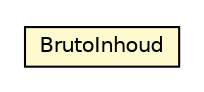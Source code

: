 #!/usr/local/bin/dot
#
# Class diagram 
# Generated by UMLGraph version R5_6-24-gf6e263 (http://www.umlgraph.org/)
#

digraph G {
	edge [fontname="Helvetica",fontsize=10,labelfontname="Helvetica",labelfontsize=10];
	node [fontname="Helvetica",fontsize=10,shape=plaintext];
	nodesep=0.25;
	ranksep=0.5;
	// nl.egem.stuf.sector.bg._0204.VBOFund.BrutoInhoud
	c214603 [label=<<table title="nl.egem.stuf.sector.bg._0204.VBOFund.BrutoInhoud" border="0" cellborder="1" cellspacing="0" cellpadding="2" port="p" bgcolor="lemonChiffon" href="./VBOFund.BrutoInhoud.html">
		<tr><td><table border="0" cellspacing="0" cellpadding="1">
<tr><td align="center" balign="center"> BrutoInhoud </td></tr>
		</table></td></tr>
		</table>>, URL="./VBOFund.BrutoInhoud.html", fontname="Helvetica", fontcolor="black", fontsize=10.0];
}

